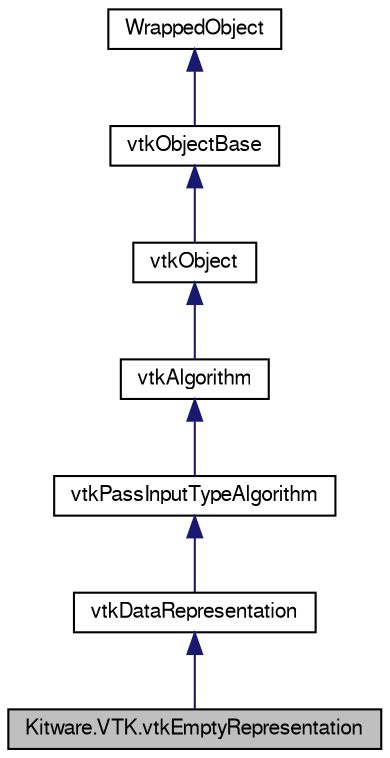 digraph G
{
  bgcolor="transparent";
  edge [fontname="FreeSans",fontsize="10",labelfontname="FreeSans",labelfontsize="10"];
  node [fontname="FreeSans",fontsize="10",shape=record];
  Node1 [label="Kitware.VTK.vtkEmptyRepresentation",height=0.2,width=0.4,color="black", fillcolor="grey75", style="filled" fontcolor="black"];
  Node2 -> Node1 [dir="back",color="midnightblue",fontsize="10",style="solid",fontname="FreeSans"];
  Node2 [label="vtkDataRepresentation",height=0.2,width=0.4,color="black",URL="$class_kitware_1_1_v_t_k_1_1vtk_data_representation.html",tooltip="vtkDataRepresentation - The superclass for all representations"];
  Node3 -> Node2 [dir="back",color="midnightblue",fontsize="10",style="solid",fontname="FreeSans"];
  Node3 [label="vtkPassInputTypeAlgorithm",height=0.2,width=0.4,color="black",URL="$class_kitware_1_1_v_t_k_1_1vtk_pass_input_type_algorithm.html",tooltip="vtkPassInputTypeAlgorithm - Superclass for algorithms that produce output of the same type as input..."];
  Node4 -> Node3 [dir="back",color="midnightblue",fontsize="10",style="solid",fontname="FreeSans"];
  Node4 [label="vtkAlgorithm",height=0.2,width=0.4,color="black",URL="$class_kitware_1_1_v_t_k_1_1vtk_algorithm.html",tooltip="vtkAlgorithm - Superclass for all sources, filters, and sinks in VTK."];
  Node5 -> Node4 [dir="back",color="midnightblue",fontsize="10",style="solid",fontname="FreeSans"];
  Node5 [label="vtkObject",height=0.2,width=0.4,color="black",URL="$class_kitware_1_1_v_t_k_1_1vtk_object.html",tooltip="vtkObject - abstract base class for most VTK objects"];
  Node6 -> Node5 [dir="back",color="midnightblue",fontsize="10",style="solid",fontname="FreeSans"];
  Node6 [label="vtkObjectBase",height=0.2,width=0.4,color="black",URL="$class_kitware_1_1_v_t_k_1_1vtk_object_base.html",tooltip="vtkObjectBase - abstract base class for most VTK objects"];
  Node7 -> Node6 [dir="back",color="midnightblue",fontsize="10",style="solid",fontname="FreeSans"];
  Node7 [label="WrappedObject",height=0.2,width=0.4,color="black",URL="$class_kitware_1_1_v_t_k_1_1_wrapped_object.html",tooltip="Base class for all the mummy wrapped classes in Kitware.VTK."];
}
